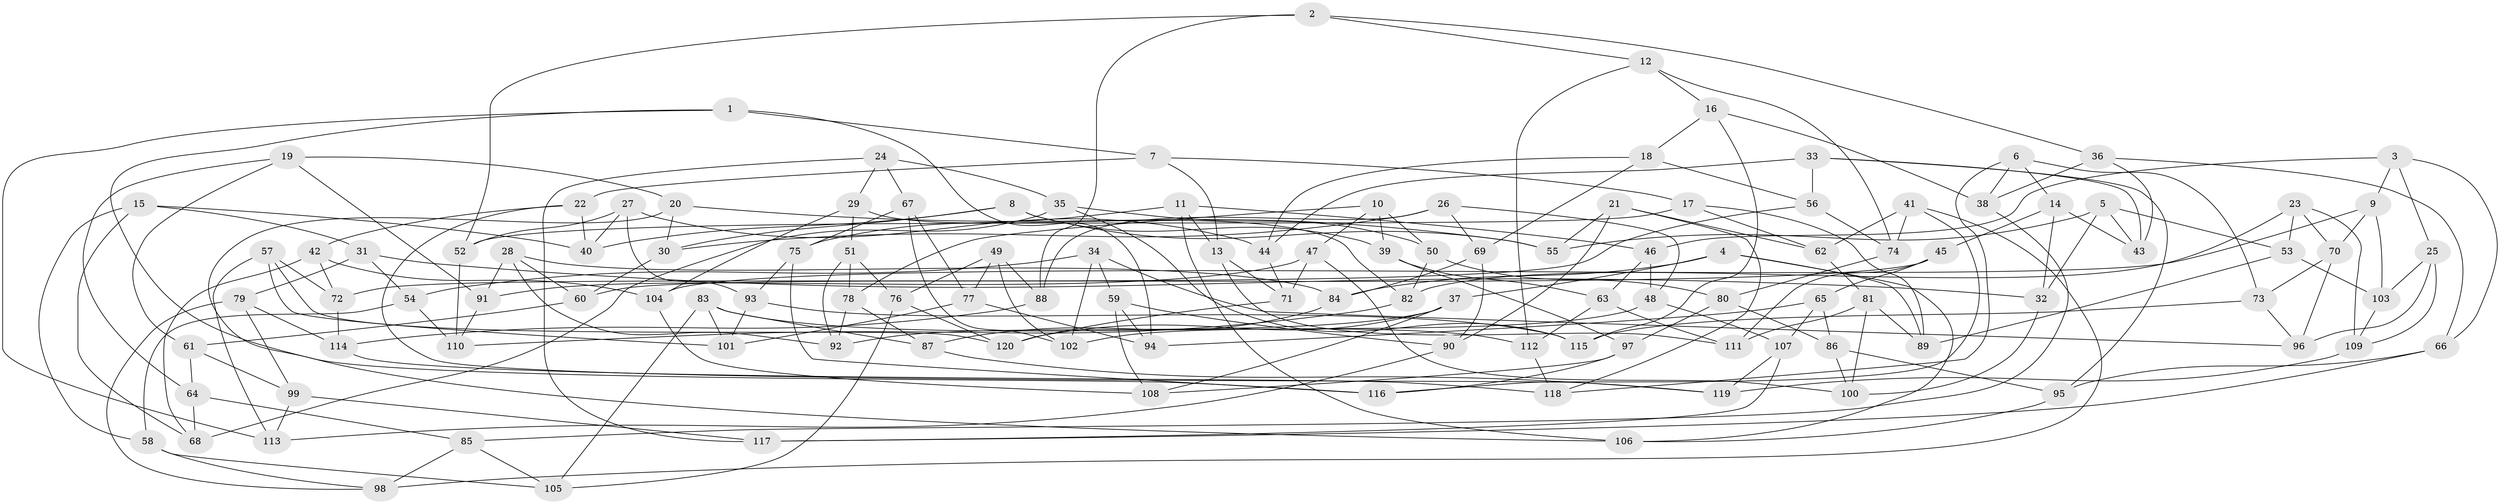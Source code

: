 // Generated by graph-tools (version 1.1) at 2025/57/03/09/25 04:57:18]
// undirected, 120 vertices, 240 edges
graph export_dot {
graph [start="1"]
  node [color=gray90,style=filled];
  1;
  2;
  3;
  4;
  5;
  6;
  7;
  8;
  9;
  10;
  11;
  12;
  13;
  14;
  15;
  16;
  17;
  18;
  19;
  20;
  21;
  22;
  23;
  24;
  25;
  26;
  27;
  28;
  29;
  30;
  31;
  32;
  33;
  34;
  35;
  36;
  37;
  38;
  39;
  40;
  41;
  42;
  43;
  44;
  45;
  46;
  47;
  48;
  49;
  50;
  51;
  52;
  53;
  54;
  55;
  56;
  57;
  58;
  59;
  60;
  61;
  62;
  63;
  64;
  65;
  66;
  67;
  68;
  69;
  70;
  71;
  72;
  73;
  74;
  75;
  76;
  77;
  78;
  79;
  80;
  81;
  82;
  83;
  84;
  85;
  86;
  87;
  88;
  89;
  90;
  91;
  92;
  93;
  94;
  95;
  96;
  97;
  98;
  99;
  100;
  101;
  102;
  103;
  104;
  105;
  106;
  107;
  108;
  109;
  110;
  111;
  112;
  113;
  114;
  115;
  116;
  117;
  118;
  119;
  120;
  1 -- 7;
  1 -- 94;
  1 -- 113;
  1 -- 116;
  2 -- 36;
  2 -- 12;
  2 -- 52;
  2 -- 88;
  3 -- 9;
  3 -- 46;
  3 -- 66;
  3 -- 25;
  4 -- 89;
  4 -- 106;
  4 -- 84;
  4 -- 37;
  5 -- 43;
  5 -- 53;
  5 -- 32;
  5 -- 55;
  6 -- 118;
  6 -- 14;
  6 -- 38;
  6 -- 73;
  7 -- 22;
  7 -- 17;
  7 -- 13;
  8 -- 39;
  8 -- 30;
  8 -- 55;
  8 -- 40;
  9 -- 104;
  9 -- 70;
  9 -- 103;
  10 -- 50;
  10 -- 47;
  10 -- 39;
  10 -- 78;
  11 -- 46;
  11 -- 75;
  11 -- 13;
  11 -- 106;
  12 -- 16;
  12 -- 74;
  12 -- 112;
  13 -- 71;
  13 -- 111;
  14 -- 45;
  14 -- 43;
  14 -- 32;
  15 -- 40;
  15 -- 31;
  15 -- 68;
  15 -- 58;
  16 -- 115;
  16 -- 38;
  16 -- 18;
  17 -- 52;
  17 -- 62;
  17 -- 89;
  18 -- 69;
  18 -- 56;
  18 -- 44;
  19 -- 64;
  19 -- 61;
  19 -- 20;
  19 -- 91;
  20 -- 55;
  20 -- 106;
  20 -- 30;
  21 -- 118;
  21 -- 55;
  21 -- 62;
  21 -- 90;
  22 -- 40;
  22 -- 119;
  22 -- 42;
  23 -- 53;
  23 -- 82;
  23 -- 109;
  23 -- 70;
  24 -- 29;
  24 -- 117;
  24 -- 35;
  24 -- 67;
  25 -- 109;
  25 -- 96;
  25 -- 103;
  26 -- 30;
  26 -- 48;
  26 -- 69;
  26 -- 88;
  27 -- 44;
  27 -- 40;
  27 -- 93;
  27 -- 52;
  28 -- 92;
  28 -- 84;
  28 -- 60;
  28 -- 91;
  29 -- 104;
  29 -- 51;
  29 -- 82;
  30 -- 60;
  31 -- 79;
  31 -- 32;
  31 -- 54;
  32 -- 100;
  33 -- 95;
  33 -- 56;
  33 -- 43;
  33 -- 44;
  34 -- 54;
  34 -- 96;
  34 -- 59;
  34 -- 102;
  35 -- 50;
  35 -- 115;
  35 -- 68;
  36 -- 38;
  36 -- 43;
  36 -- 66;
  37 -- 120;
  37 -- 92;
  37 -- 108;
  38 -- 85;
  39 -- 97;
  39 -- 63;
  41 -- 98;
  41 -- 116;
  41 -- 62;
  41 -- 74;
  42 -- 72;
  42 -- 68;
  42 -- 104;
  44 -- 71;
  45 -- 111;
  45 -- 60;
  45 -- 65;
  46 -- 63;
  46 -- 48;
  47 -- 91;
  47 -- 71;
  47 -- 100;
  48 -- 102;
  48 -- 107;
  49 -- 76;
  49 -- 102;
  49 -- 88;
  49 -- 77;
  50 -- 82;
  50 -- 80;
  51 -- 92;
  51 -- 78;
  51 -- 76;
  52 -- 110;
  53 -- 89;
  53 -- 103;
  54 -- 58;
  54 -- 110;
  56 -- 72;
  56 -- 74;
  57 -- 72;
  57 -- 120;
  57 -- 113;
  57 -- 101;
  58 -- 105;
  58 -- 98;
  59 -- 108;
  59 -- 94;
  59 -- 90;
  60 -- 61;
  61 -- 64;
  61 -- 99;
  62 -- 81;
  63 -- 111;
  63 -- 112;
  64 -- 68;
  64 -- 85;
  65 -- 107;
  65 -- 94;
  65 -- 86;
  66 -- 95;
  66 -- 117;
  67 -- 77;
  67 -- 102;
  67 -- 75;
  69 -- 90;
  69 -- 84;
  70 -- 96;
  70 -- 73;
  71 -- 120;
  72 -- 114;
  73 -- 115;
  73 -- 96;
  74 -- 80;
  75 -- 116;
  75 -- 93;
  76 -- 120;
  76 -- 105;
  77 -- 94;
  77 -- 101;
  78 -- 92;
  78 -- 87;
  79 -- 114;
  79 -- 99;
  79 -- 98;
  80 -- 86;
  80 -- 97;
  81 -- 111;
  81 -- 100;
  81 -- 89;
  82 -- 110;
  83 -- 105;
  83 -- 112;
  83 -- 87;
  83 -- 101;
  84 -- 87;
  85 -- 98;
  85 -- 105;
  86 -- 100;
  86 -- 95;
  87 -- 119;
  88 -- 114;
  90 -- 113;
  91 -- 110;
  93 -- 115;
  93 -- 101;
  95 -- 106;
  97 -- 108;
  97 -- 116;
  99 -- 117;
  99 -- 113;
  103 -- 109;
  104 -- 108;
  107 -- 119;
  107 -- 117;
  109 -- 119;
  112 -- 118;
  114 -- 118;
}
